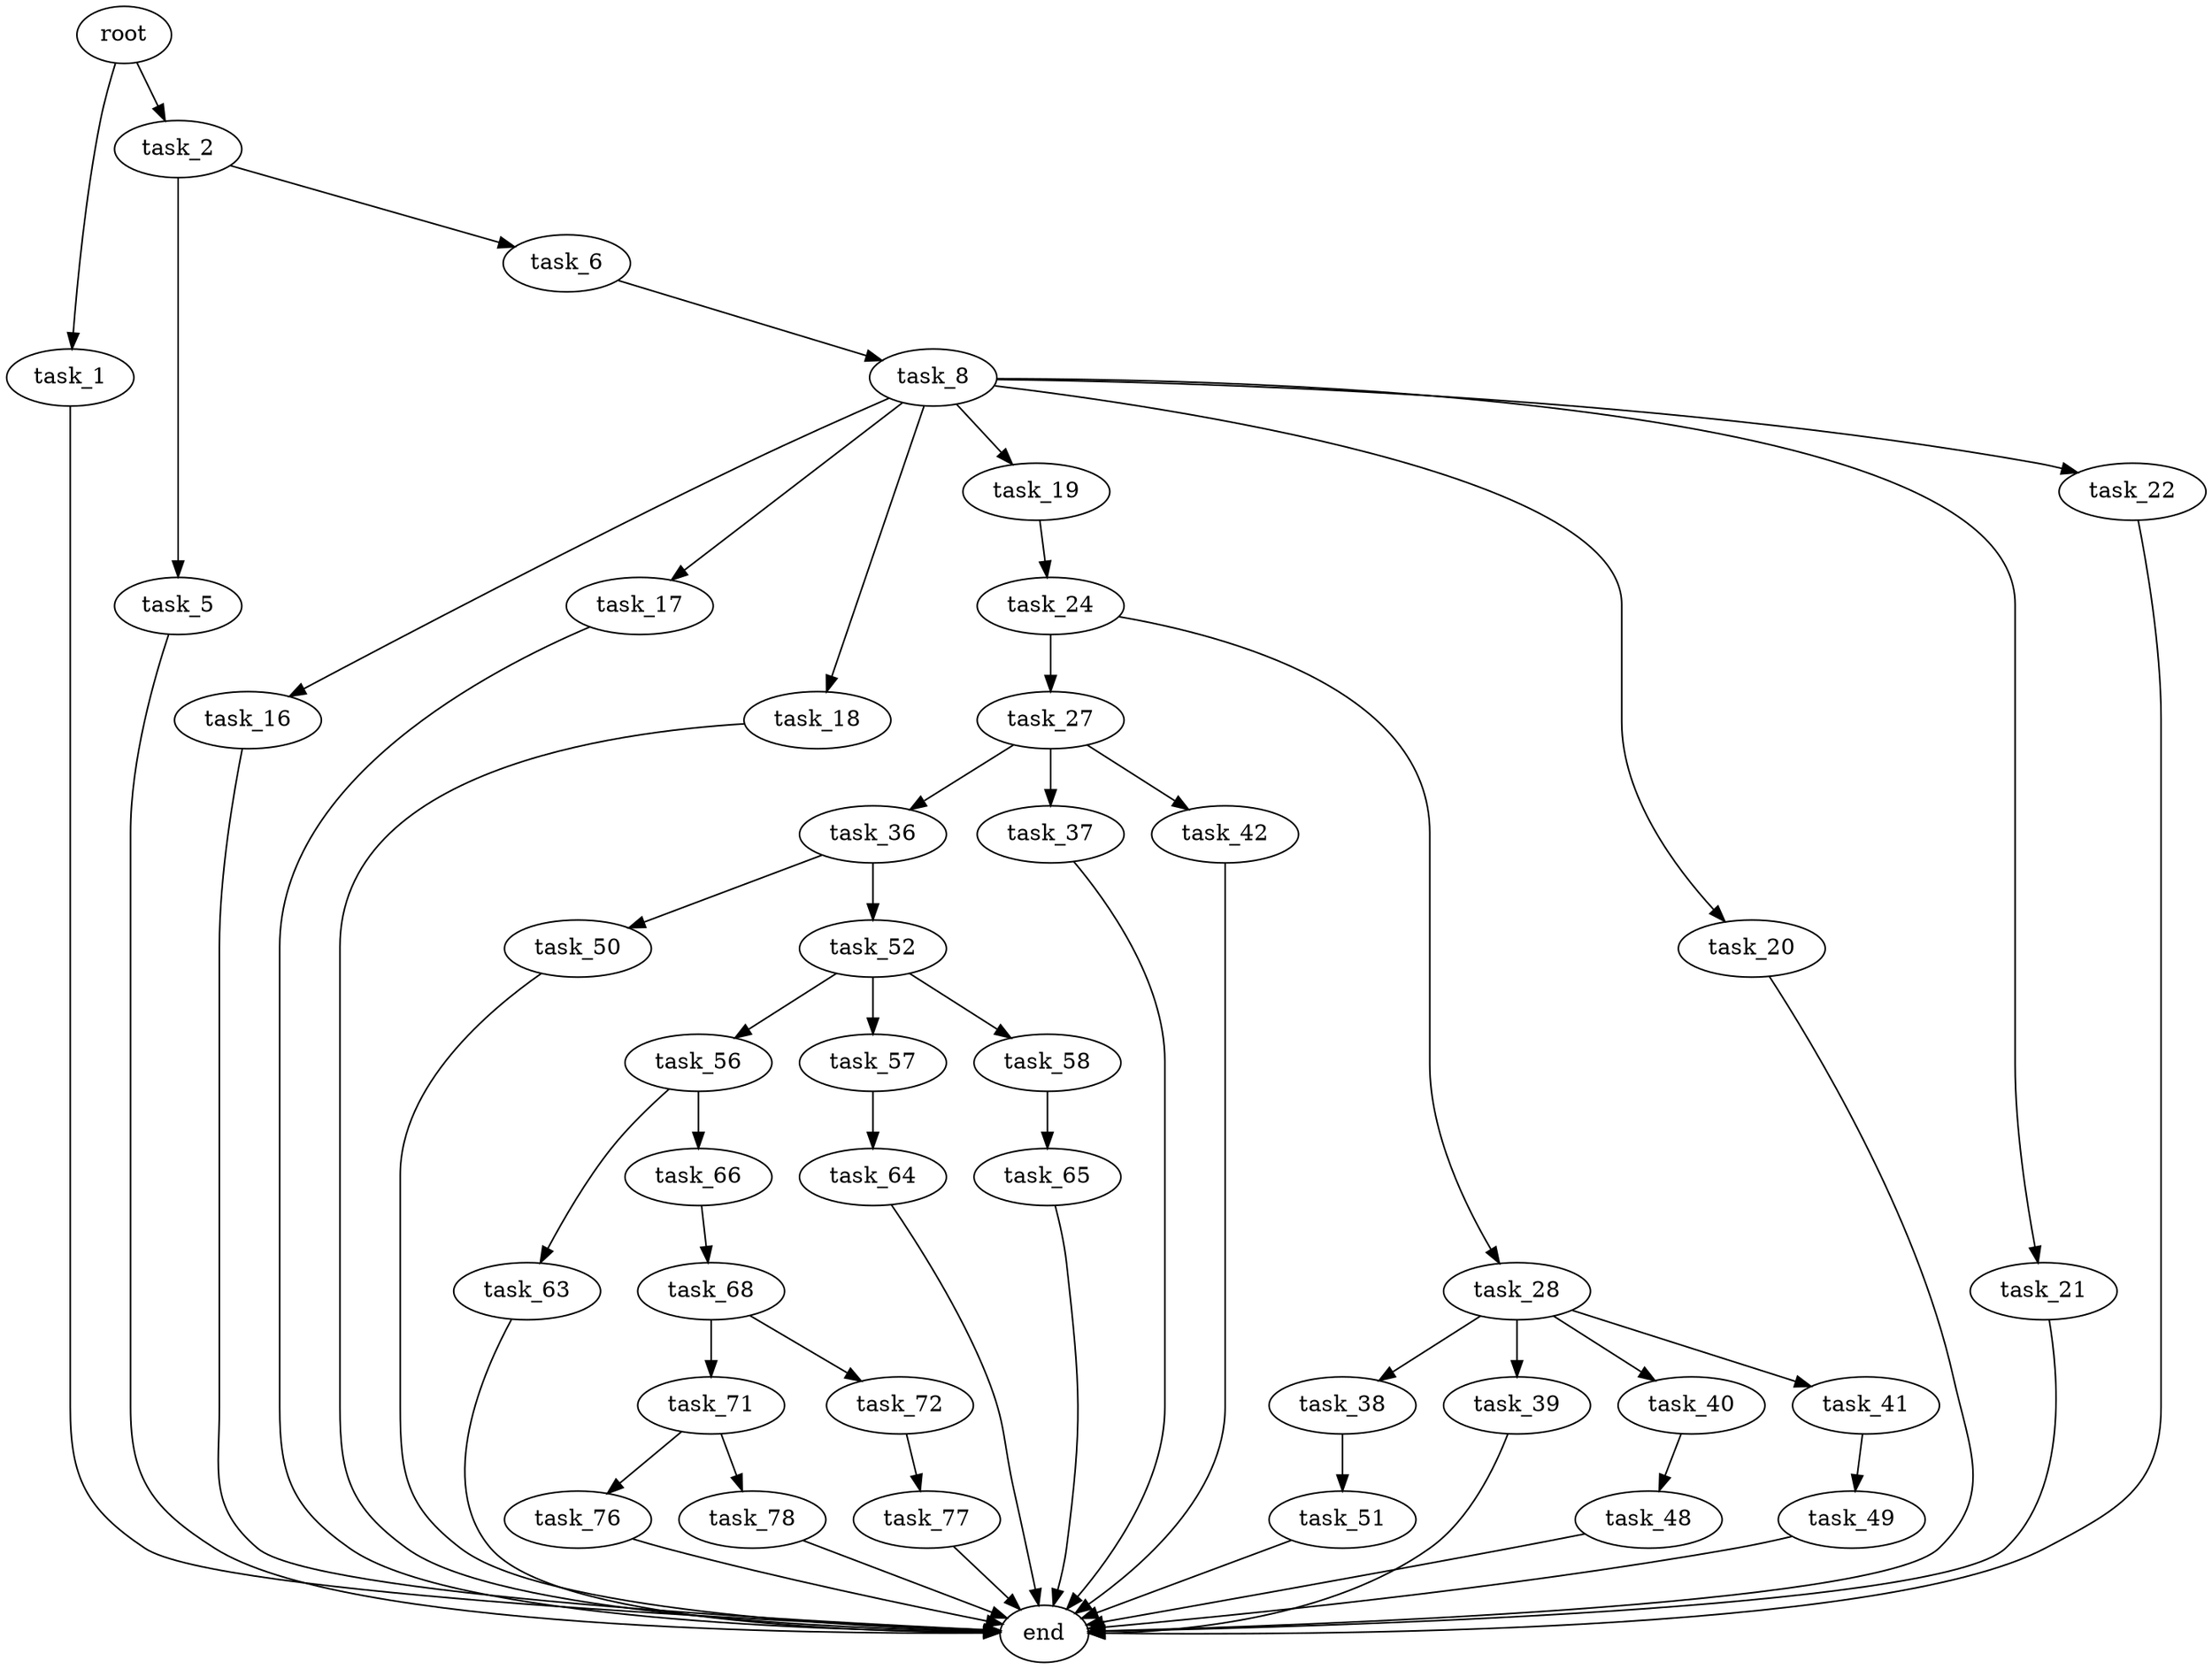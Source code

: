 digraph G {
  root [size="0.000000"];
  task_1 [size="26181539466.000000"];
  task_2 [size="104496012664.000000"];
  task_5 [size="3337908307.000000"];
  task_6 [size="9905853632.000000"];
  task_8 [size="4472823826.000000"];
  task_16 [size="1073741824000.000000"];
  task_17 [size="88717135483.000000"];
  task_18 [size="8589934592.000000"];
  task_19 [size="14860099459.000000"];
  task_20 [size="134217728000.000000"];
  task_21 [size="200566344596.000000"];
  task_22 [size="368293445632.000000"];
  task_24 [size="16094793830.000000"];
  task_27 [size="553176987346.000000"];
  task_28 [size="1073741824000.000000"];
  task_36 [size="6277360939.000000"];
  task_37 [size="1422438671781.000000"];
  task_38 [size="38300717127.000000"];
  task_39 [size="1027893869549.000000"];
  task_40 [size="134217728000.000000"];
  task_41 [size="75665417866.000000"];
  task_42 [size="782757789696.000000"];
  task_48 [size="68719476736.000000"];
  task_49 [size="1270389185.000000"];
  task_50 [size="50977434258.000000"];
  task_51 [size="458204350567.000000"];
  task_52 [size="1454469494.000000"];
  task_56 [size="690808156456.000000"];
  task_57 [size="2928175806.000000"];
  task_58 [size="134217728000.000000"];
  task_63 [size="1073741824000.000000"];
  task_64 [size="1338762667.000000"];
  task_65 [size="1073741824000.000000"];
  task_66 [size="231928233984.000000"];
  task_68 [size="9600519143.000000"];
  task_71 [size="68719476736.000000"];
  task_72 [size="19048392946.000000"];
  task_76 [size="215033541892.000000"];
  task_77 [size="368293445632.000000"];
  task_78 [size="782757789696.000000"];
  end [size="0.000000"];

  root -> task_1 [size="1.000000"];
  root -> task_2 [size="1.000000"];
  task_1 -> end [size="1.000000"];
  task_2 -> task_5 [size="134217728.000000"];
  task_2 -> task_6 [size="134217728.000000"];
  task_5 -> end [size="1.000000"];
  task_6 -> task_8 [size="838860800.000000"];
  task_8 -> task_16 [size="75497472.000000"];
  task_8 -> task_17 [size="75497472.000000"];
  task_8 -> task_18 [size="75497472.000000"];
  task_8 -> task_19 [size="75497472.000000"];
  task_8 -> task_20 [size="75497472.000000"];
  task_8 -> task_21 [size="75497472.000000"];
  task_8 -> task_22 [size="75497472.000000"];
  task_16 -> end [size="1.000000"];
  task_17 -> end [size="1.000000"];
  task_18 -> end [size="1.000000"];
  task_19 -> task_24 [size="301989888.000000"];
  task_20 -> end [size="1.000000"];
  task_21 -> end [size="1.000000"];
  task_22 -> end [size="1.000000"];
  task_24 -> task_27 [size="301989888.000000"];
  task_24 -> task_28 [size="301989888.000000"];
  task_27 -> task_36 [size="411041792.000000"];
  task_27 -> task_37 [size="411041792.000000"];
  task_27 -> task_42 [size="411041792.000000"];
  task_28 -> task_38 [size="838860800.000000"];
  task_28 -> task_39 [size="838860800.000000"];
  task_28 -> task_40 [size="838860800.000000"];
  task_28 -> task_41 [size="838860800.000000"];
  task_36 -> task_50 [size="134217728.000000"];
  task_36 -> task_52 [size="134217728.000000"];
  task_37 -> end [size="1.000000"];
  task_38 -> task_51 [size="75497472.000000"];
  task_39 -> end [size="1.000000"];
  task_40 -> task_48 [size="209715200.000000"];
  task_41 -> task_49 [size="301989888.000000"];
  task_42 -> end [size="1.000000"];
  task_48 -> end [size="1.000000"];
  task_49 -> end [size="1.000000"];
  task_50 -> end [size="1.000000"];
  task_51 -> end [size="1.000000"];
  task_52 -> task_56 [size="75497472.000000"];
  task_52 -> task_57 [size="75497472.000000"];
  task_52 -> task_58 [size="75497472.000000"];
  task_56 -> task_63 [size="536870912.000000"];
  task_56 -> task_66 [size="536870912.000000"];
  task_57 -> task_64 [size="75497472.000000"];
  task_58 -> task_65 [size="209715200.000000"];
  task_63 -> end [size="1.000000"];
  task_64 -> end [size="1.000000"];
  task_65 -> end [size="1.000000"];
  task_66 -> task_68 [size="301989888.000000"];
  task_68 -> task_71 [size="209715200.000000"];
  task_68 -> task_72 [size="209715200.000000"];
  task_71 -> task_76 [size="134217728.000000"];
  task_71 -> task_78 [size="134217728.000000"];
  task_72 -> task_77 [size="301989888.000000"];
  task_76 -> end [size="1.000000"];
  task_77 -> end [size="1.000000"];
  task_78 -> end [size="1.000000"];
}
